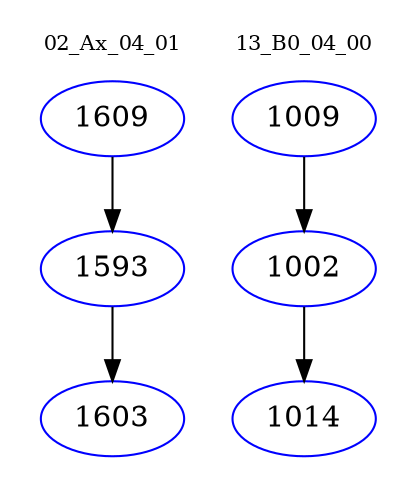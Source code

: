 digraph{
subgraph cluster_0 {
color = white
label = "02_Ax_04_01";
fontsize=10;
T0_1609 [label="1609", color="blue"]
T0_1609 -> T0_1593 [color="black"]
T0_1593 [label="1593", color="blue"]
T0_1593 -> T0_1603 [color="black"]
T0_1603 [label="1603", color="blue"]
}
subgraph cluster_1 {
color = white
label = "13_B0_04_00";
fontsize=10;
T1_1009 [label="1009", color="blue"]
T1_1009 -> T1_1002 [color="black"]
T1_1002 [label="1002", color="blue"]
T1_1002 -> T1_1014 [color="black"]
T1_1014 [label="1014", color="blue"]
}
}
